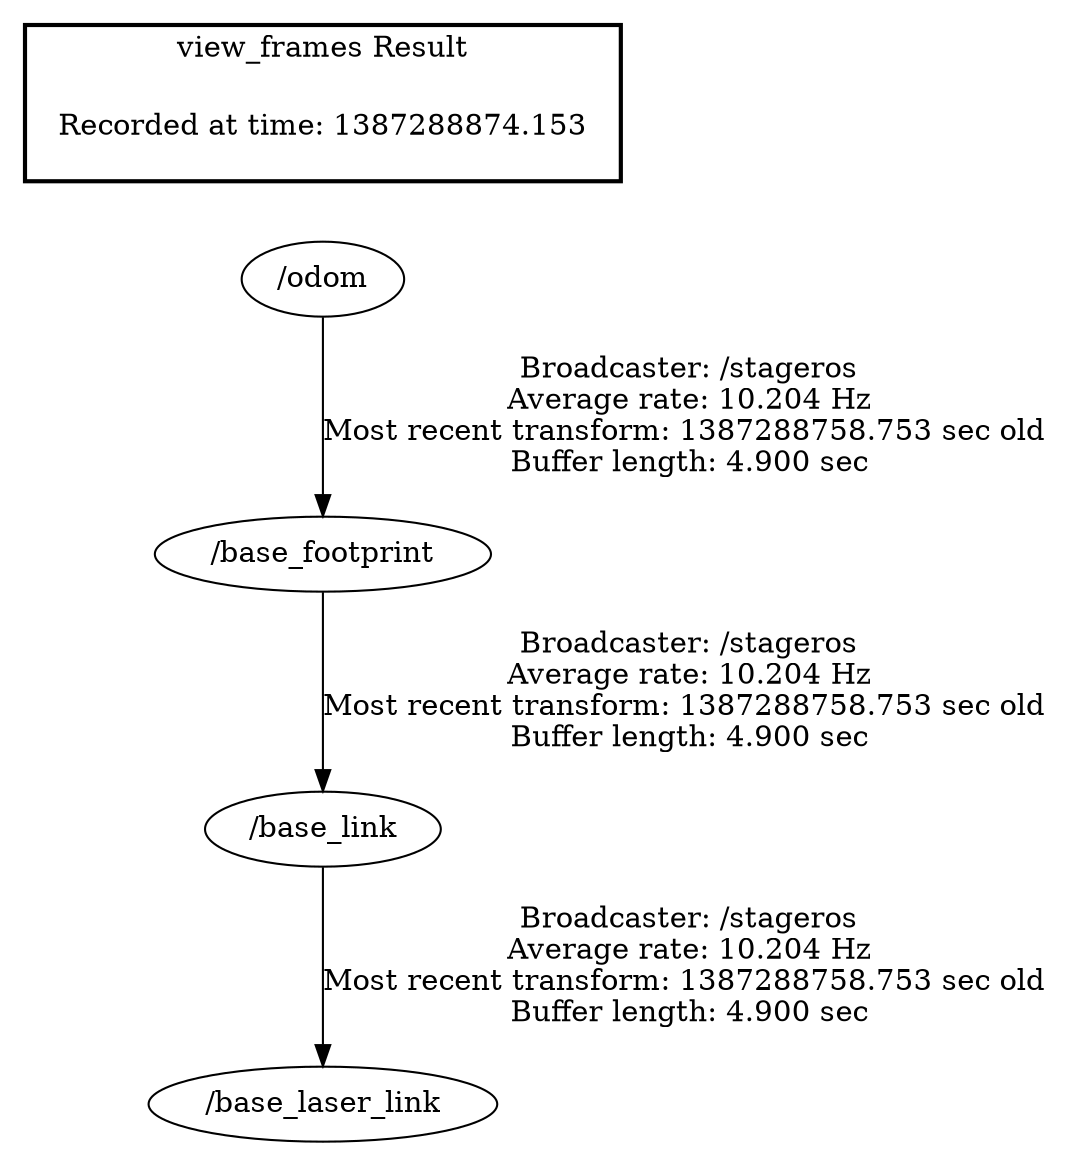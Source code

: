 digraph G {
"/base_link" -> "/base_laser_link"[label="Broadcaster: /stageros\nAverage rate: 10.204 Hz\nMost recent transform: 1387288758.753 sec old \nBuffer length: 4.900 sec\n"];
"/base_footprint" -> "/base_link"[label="Broadcaster: /stageros\nAverage rate: 10.204 Hz\nMost recent transform: 1387288758.753 sec old \nBuffer length: 4.900 sec\n"];
"/odom" -> "/base_footprint"[label="Broadcaster: /stageros\nAverage rate: 10.204 Hz\nMost recent transform: 1387288758.753 sec old \nBuffer length: 4.900 sec\n"];
edge [style=invis];
 subgraph cluster_legend { style=bold; color=black; label ="view_frames Result";
"Recorded at time: 1387288874.153"[ shape=plaintext ] ;
 }->"/odom";
}